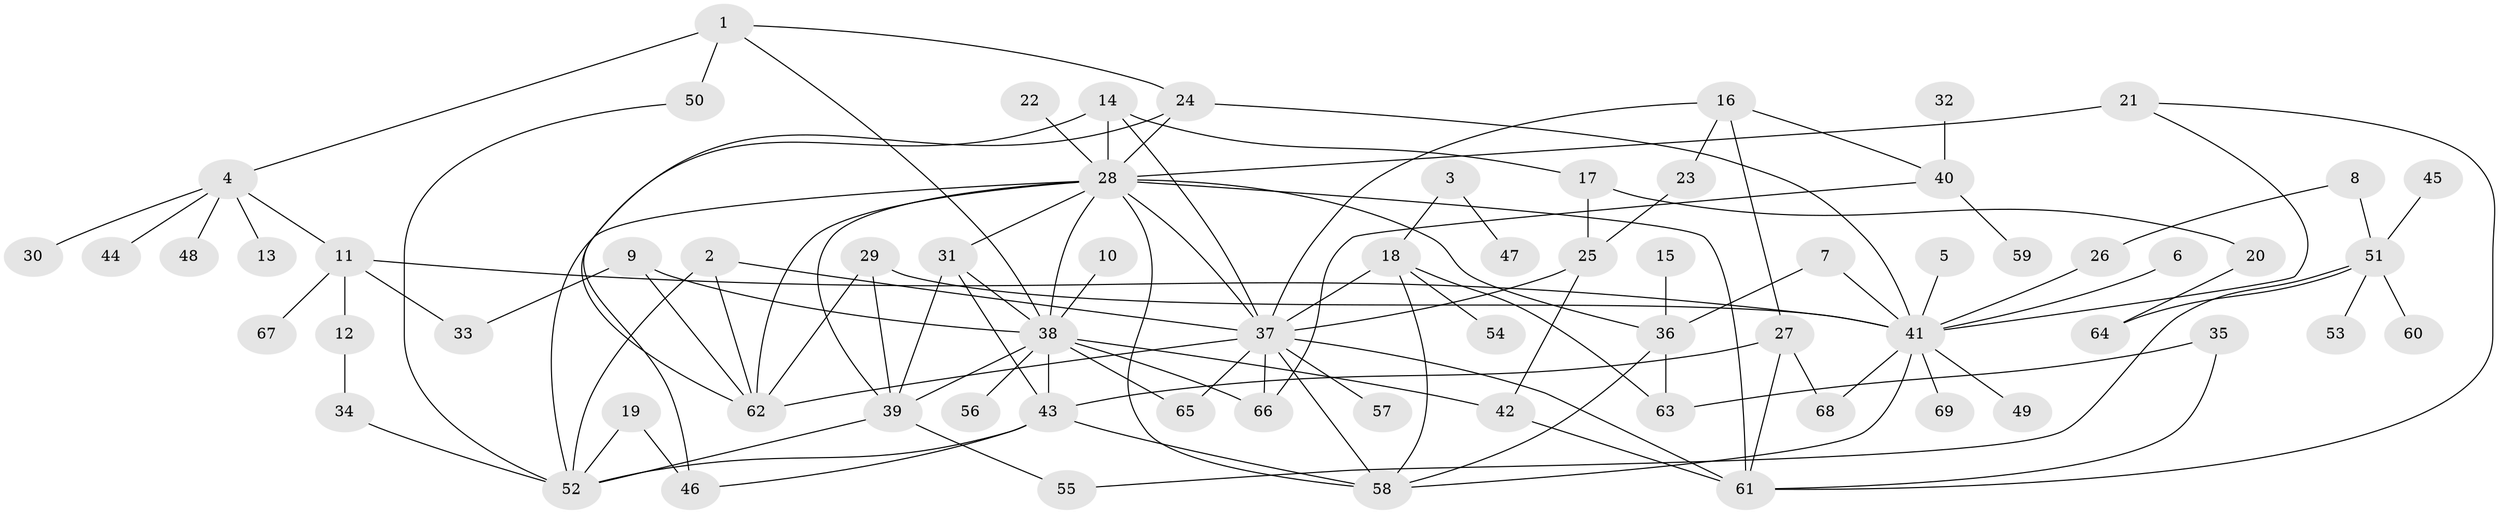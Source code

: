 // original degree distribution, {15: 0.014598540145985401, 17: 0.0072992700729927005, 6: 0.021897810218978103, 7: 0.021897810218978103, 4: 0.08029197080291971, 8: 0.029197080291970802, 3: 0.1678832116788321, 14: 0.0072992700729927005, 5: 0.0364963503649635, 2: 0.20437956204379562, 1: 0.40875912408759124}
// Generated by graph-tools (version 1.1) at 2025/01/03/09/25 03:01:56]
// undirected, 69 vertices, 112 edges
graph export_dot {
graph [start="1"]
  node [color=gray90,style=filled];
  1;
  2;
  3;
  4;
  5;
  6;
  7;
  8;
  9;
  10;
  11;
  12;
  13;
  14;
  15;
  16;
  17;
  18;
  19;
  20;
  21;
  22;
  23;
  24;
  25;
  26;
  27;
  28;
  29;
  30;
  31;
  32;
  33;
  34;
  35;
  36;
  37;
  38;
  39;
  40;
  41;
  42;
  43;
  44;
  45;
  46;
  47;
  48;
  49;
  50;
  51;
  52;
  53;
  54;
  55;
  56;
  57;
  58;
  59;
  60;
  61;
  62;
  63;
  64;
  65;
  66;
  67;
  68;
  69;
  1 -- 4 [weight=1.0];
  1 -- 24 [weight=1.0];
  1 -- 38 [weight=1.0];
  1 -- 50 [weight=1.0];
  2 -- 37 [weight=1.0];
  2 -- 52 [weight=1.0];
  2 -- 62 [weight=1.0];
  3 -- 18 [weight=1.0];
  3 -- 47 [weight=1.0];
  4 -- 11 [weight=1.0];
  4 -- 13 [weight=1.0];
  4 -- 30 [weight=1.0];
  4 -- 44 [weight=1.0];
  4 -- 48 [weight=1.0];
  5 -- 41 [weight=1.0];
  6 -- 41 [weight=1.0];
  7 -- 36 [weight=1.0];
  7 -- 41 [weight=1.0];
  8 -- 26 [weight=1.0];
  8 -- 51 [weight=1.0];
  9 -- 33 [weight=1.0];
  9 -- 38 [weight=1.0];
  9 -- 62 [weight=1.0];
  10 -- 38 [weight=1.0];
  11 -- 12 [weight=1.0];
  11 -- 33 [weight=1.0];
  11 -- 41 [weight=1.0];
  11 -- 67 [weight=1.0];
  12 -- 34 [weight=1.0];
  14 -- 17 [weight=1.0];
  14 -- 28 [weight=1.0];
  14 -- 37 [weight=1.0];
  14 -- 62 [weight=1.0];
  15 -- 36 [weight=1.0];
  16 -- 23 [weight=1.0];
  16 -- 27 [weight=1.0];
  16 -- 37 [weight=1.0];
  16 -- 40 [weight=1.0];
  17 -- 20 [weight=1.0];
  17 -- 25 [weight=1.0];
  18 -- 37 [weight=1.0];
  18 -- 54 [weight=1.0];
  18 -- 58 [weight=1.0];
  18 -- 63 [weight=1.0];
  19 -- 46 [weight=1.0];
  19 -- 52 [weight=1.0];
  20 -- 64 [weight=1.0];
  21 -- 28 [weight=2.0];
  21 -- 41 [weight=1.0];
  21 -- 61 [weight=1.0];
  22 -- 28 [weight=1.0];
  23 -- 25 [weight=1.0];
  24 -- 28 [weight=1.0];
  24 -- 41 [weight=1.0];
  24 -- 46 [weight=1.0];
  25 -- 37 [weight=1.0];
  25 -- 42 [weight=1.0];
  26 -- 41 [weight=1.0];
  27 -- 43 [weight=1.0];
  27 -- 61 [weight=1.0];
  27 -- 68 [weight=1.0];
  28 -- 31 [weight=2.0];
  28 -- 36 [weight=1.0];
  28 -- 37 [weight=1.0];
  28 -- 38 [weight=1.0];
  28 -- 39 [weight=1.0];
  28 -- 52 [weight=1.0];
  28 -- 58 [weight=1.0];
  28 -- 61 [weight=1.0];
  28 -- 62 [weight=1.0];
  29 -- 39 [weight=1.0];
  29 -- 41 [weight=1.0];
  29 -- 62 [weight=1.0];
  31 -- 38 [weight=1.0];
  31 -- 39 [weight=1.0];
  31 -- 43 [weight=1.0];
  32 -- 40 [weight=1.0];
  34 -- 52 [weight=1.0];
  35 -- 61 [weight=1.0];
  35 -- 63 [weight=1.0];
  36 -- 58 [weight=1.0];
  36 -- 63 [weight=1.0];
  37 -- 57 [weight=1.0];
  37 -- 58 [weight=1.0];
  37 -- 61 [weight=1.0];
  37 -- 62 [weight=1.0];
  37 -- 65 [weight=1.0];
  37 -- 66 [weight=1.0];
  38 -- 39 [weight=1.0];
  38 -- 42 [weight=1.0];
  38 -- 43 [weight=1.0];
  38 -- 56 [weight=1.0];
  38 -- 65 [weight=1.0];
  38 -- 66 [weight=1.0];
  39 -- 52 [weight=1.0];
  39 -- 55 [weight=1.0];
  40 -- 59 [weight=1.0];
  40 -- 66 [weight=1.0];
  41 -- 49 [weight=1.0];
  41 -- 58 [weight=1.0];
  41 -- 68 [weight=1.0];
  41 -- 69 [weight=1.0];
  42 -- 61 [weight=1.0];
  43 -- 46 [weight=1.0];
  43 -- 52 [weight=1.0];
  43 -- 58 [weight=1.0];
  45 -- 51 [weight=1.0];
  50 -- 52 [weight=1.0];
  51 -- 53 [weight=1.0];
  51 -- 55 [weight=1.0];
  51 -- 60 [weight=1.0];
  51 -- 64 [weight=1.0];
}
